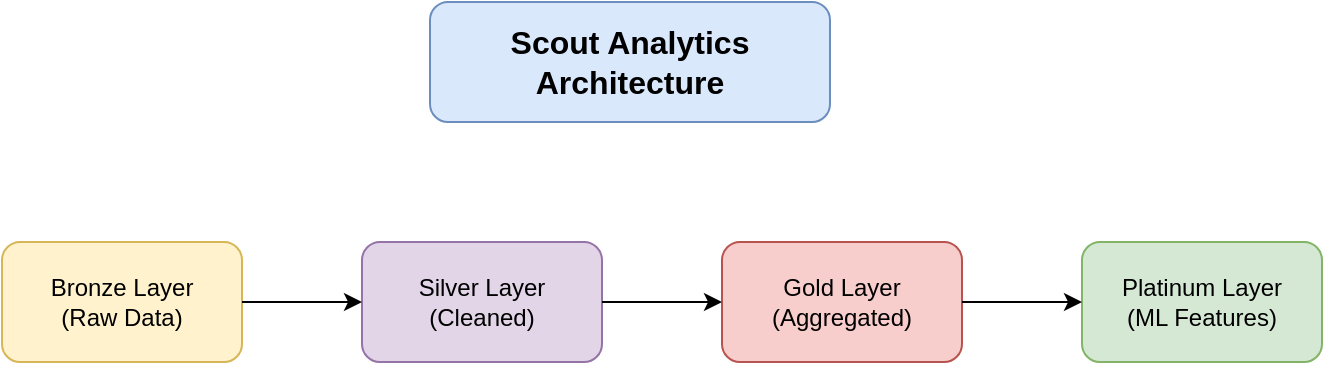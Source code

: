 <?xml version="1.0" encoding="UTF-8"?>
<mxfile version="22.1.11">
  <diagram name="Page-1" id="sample-diagram">
    <mxGraphModel dx="1422" dy="794" grid="1" gridSize="10" guides="1" tooltips="1" connect="1" arrows="1" fold="1" page="1" pageScale="1" pageWidth="827" pageHeight="1169" math="0" shadow="0">
      <root>
        <mxCell id="0" />
        <mxCell id="1" parent="0" />
        <mxCell id="2" value="Scout Analytics Architecture" style="rounded=1;whiteSpace=wrap;html=1;fontSize=16;fontStyle=1;fillColor=#dae8fc;strokeColor=#6c8ebf;" vertex="1" parent="1">
          <mxGeometry x="314" y="80" width="200" height="60" as="geometry" />
        </mxCell>
        <mxCell id="3" value="Bronze Layer&lt;br&gt;(Raw Data)" style="rounded=1;whiteSpace=wrap;html=1;fillColor=#fff2cc;strokeColor=#d6b656;" vertex="1" parent="1">
          <mxGeometry x="100" y="200" width="120" height="60" as="geometry" />
        </mxCell>
        <mxCell id="4" value="Silver Layer&lt;br&gt;(Cleaned)" style="rounded=1;whiteSpace=wrap;html=1;fillColor=#e1d5e7;strokeColor=#9673a6;" vertex="1" parent="1">
          <mxGeometry x="280" y="200" width="120" height="60" as="geometry" />
        </mxCell>
        <mxCell id="5" value="Gold Layer&lt;br&gt;(Aggregated)" style="rounded=1;whiteSpace=wrap;html=1;fillColor=#f8cecc;strokeColor=#b85450;" vertex="1" parent="1">
          <mxGeometry x="460" y="200" width="120" height="60" as="geometry" />
        </mxCell>
        <mxCell id="6" value="Platinum Layer&lt;br&gt;(ML Features)" style="rounded=1;whiteSpace=wrap;html=1;fillColor=#d5e8d4;strokeColor=#82b366;" vertex="1" parent="1">
          <mxGeometry x="640" y="200" width="120" height="60" as="geometry" />
        </mxCell>
        <mxCell id="7" value="" style="endArrow=classic;html=1;rounded=0;exitX=1;exitY=0.5;exitDx=0;exitDy=0;entryX=0;entryY=0.5;entryDx=0;entryDy=0;" edge="1" parent="1" source="3" target="4">
          <mxGeometry width="50" height="50" relative="1" as="geometry">
            <mxPoint x="240" y="250" as="sourcePoint" />
            <mxPoint x="290" y="200" as="targetPoint" />
          </mxGeometry>
        </mxCell>
        <mxCell id="8" value="" style="endArrow=classic;html=1;rounded=0;exitX=1;exitY=0.5;exitDx=0;exitDy=0;entryX=0;entryY=0.5;entryDx=0;entryDy=0;" edge="1" parent="1" source="4" target="5">
          <mxGeometry width="50" height="50" relative="1" as="geometry">
            <mxPoint x="420" y="250" as="sourcePoint" />
            <mxPoint x="470" y="200" as="targetPoint" />
          </mxGeometry>
        </mxCell>
        <mxCell id="9" value="" style="endArrow=classic;html=1;rounded=0;exitX=1;exitY=0.5;exitDx=0;exitDy=0;entryX=0;entryY=0.5;entryDx=0;entryDy=0;" edge="1" parent="1" source="5" target="6">
          <mxGeometry width="50" height="50" relative="1" as="geometry">
            <mxPoint x="600" y="250" as="sourcePoint" />
            <mxPoint x="650" y="200" as="targetPoint" />
          </mxGeometry>
        </mxCell>
      </root>
    </mxGraphModel>
  </diagram>
</mxfile>